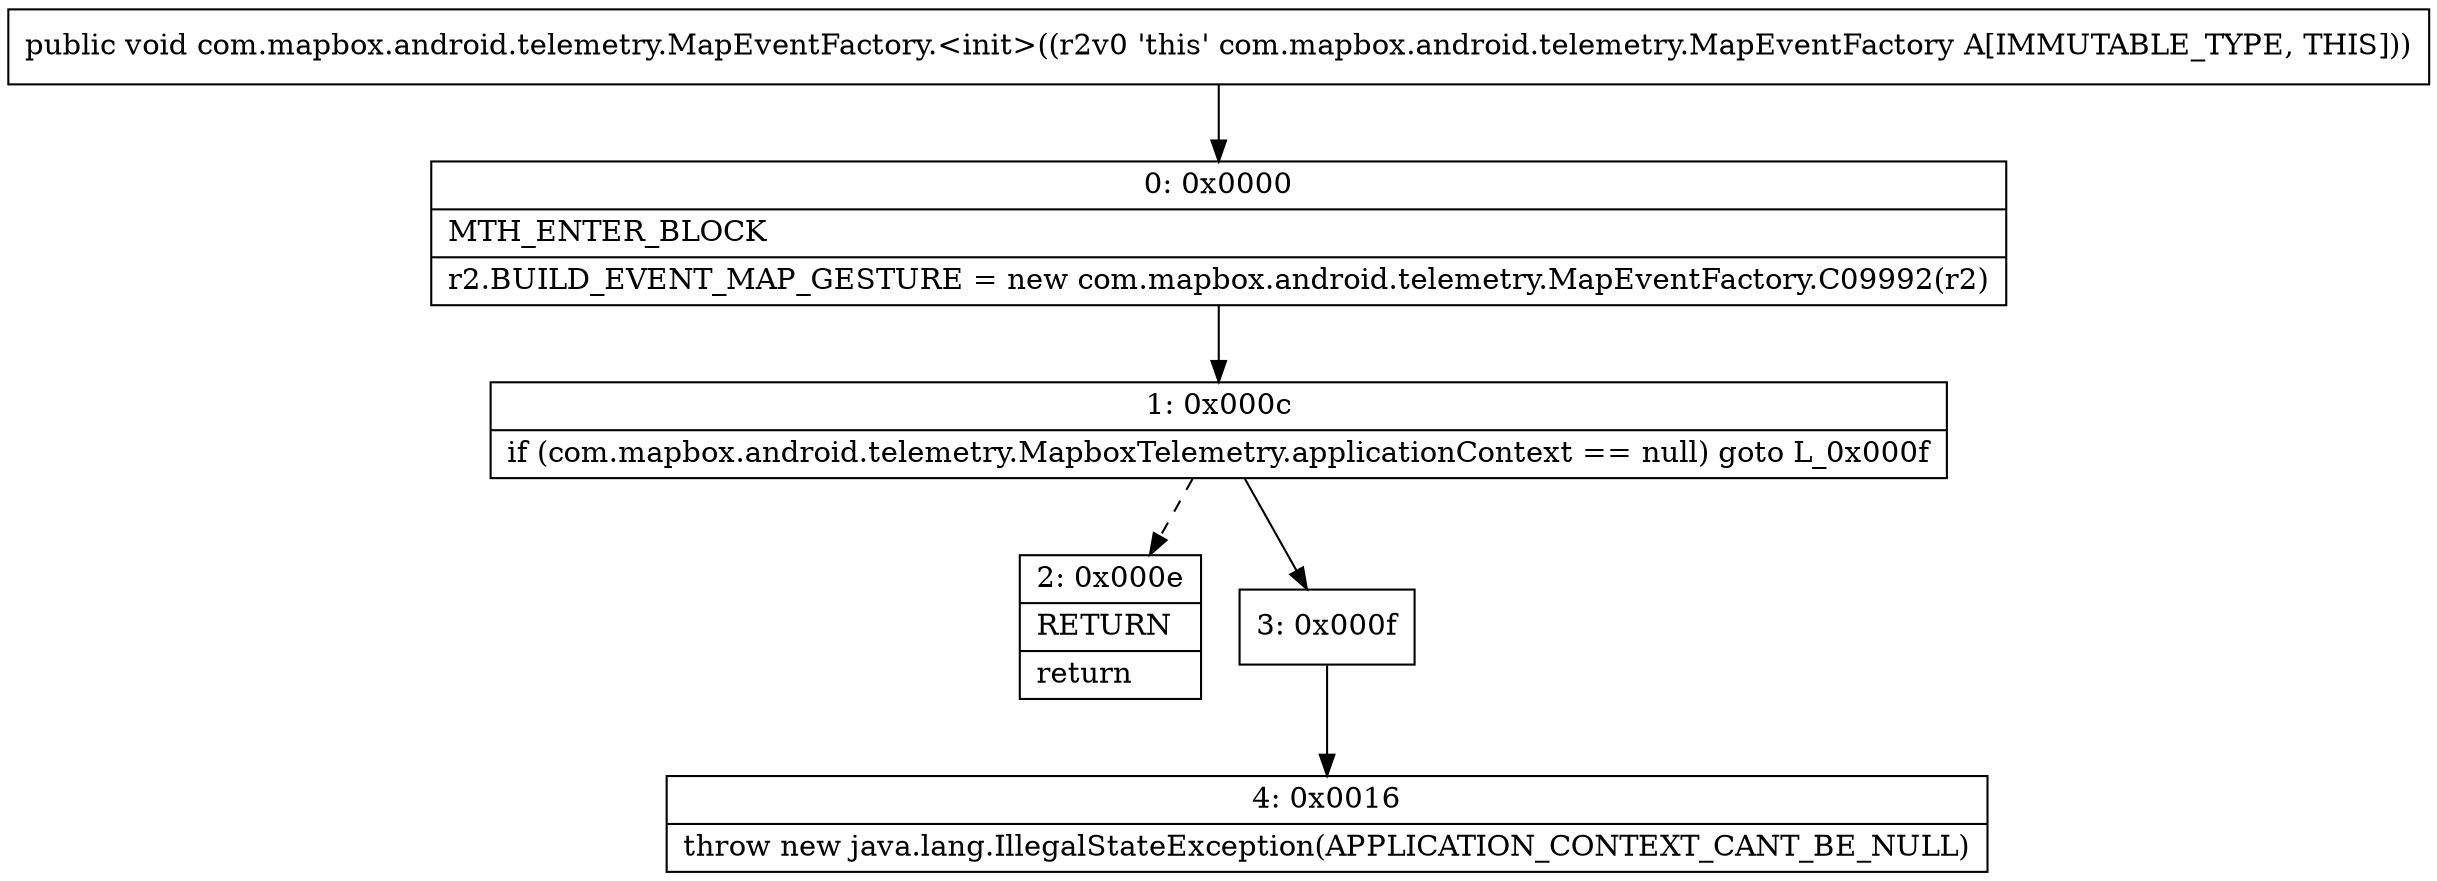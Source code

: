 digraph "CFG forcom.mapbox.android.telemetry.MapEventFactory.\<init\>()V" {
Node_0 [shape=record,label="{0\:\ 0x0000|MTH_ENTER_BLOCK\l|r2.BUILD_EVENT_MAP_GESTURE = new com.mapbox.android.telemetry.MapEventFactory.C09992(r2)\l}"];
Node_1 [shape=record,label="{1\:\ 0x000c|if (com.mapbox.android.telemetry.MapboxTelemetry.applicationContext == null) goto L_0x000f\l}"];
Node_2 [shape=record,label="{2\:\ 0x000e|RETURN\l|return\l}"];
Node_3 [shape=record,label="{3\:\ 0x000f}"];
Node_4 [shape=record,label="{4\:\ 0x0016|throw new java.lang.IllegalStateException(APPLICATION_CONTEXT_CANT_BE_NULL)\l}"];
MethodNode[shape=record,label="{public void com.mapbox.android.telemetry.MapEventFactory.\<init\>((r2v0 'this' com.mapbox.android.telemetry.MapEventFactory A[IMMUTABLE_TYPE, THIS])) }"];
MethodNode -> Node_0;
Node_0 -> Node_1;
Node_1 -> Node_2[style=dashed];
Node_1 -> Node_3;
Node_3 -> Node_4;
}

